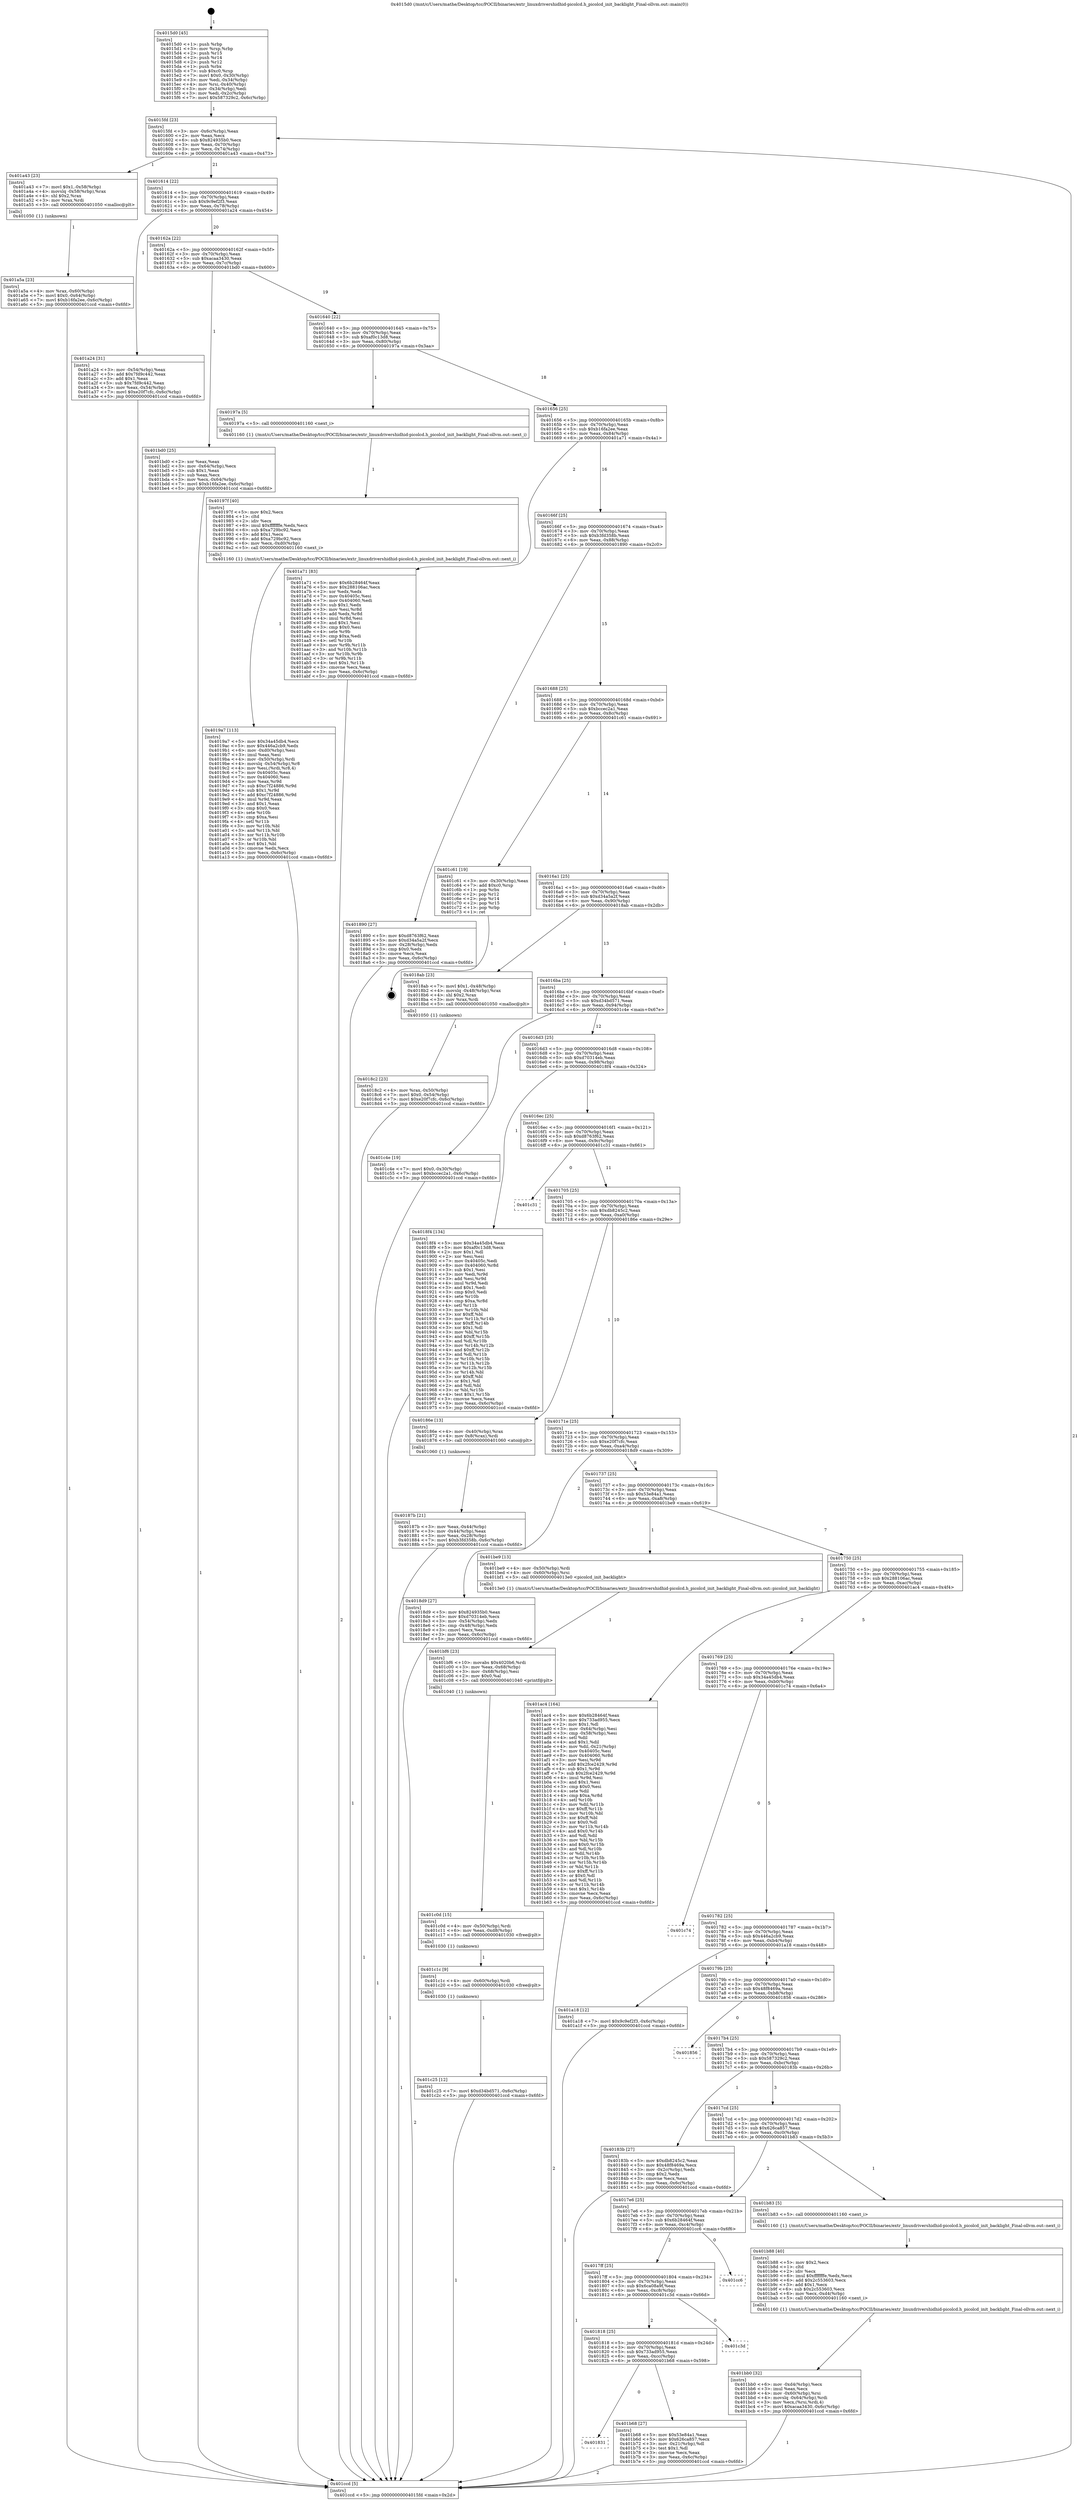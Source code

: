 digraph "0x4015d0" {
  label = "0x4015d0 (/mnt/c/Users/mathe/Desktop/tcc/POCII/binaries/extr_linuxdrivershidhid-picolcd.h_picolcd_init_backlight_Final-ollvm.out::main(0))"
  labelloc = "t"
  node[shape=record]

  Entry [label="",width=0.3,height=0.3,shape=circle,fillcolor=black,style=filled]
  "0x4015fd" [label="{
     0x4015fd [23]\l
     | [instrs]\l
     &nbsp;&nbsp;0x4015fd \<+3\>: mov -0x6c(%rbp),%eax\l
     &nbsp;&nbsp;0x401600 \<+2\>: mov %eax,%ecx\l
     &nbsp;&nbsp;0x401602 \<+6\>: sub $0x824935b0,%ecx\l
     &nbsp;&nbsp;0x401608 \<+3\>: mov %eax,-0x70(%rbp)\l
     &nbsp;&nbsp;0x40160b \<+3\>: mov %ecx,-0x74(%rbp)\l
     &nbsp;&nbsp;0x40160e \<+6\>: je 0000000000401a43 \<main+0x473\>\l
  }"]
  "0x401a43" [label="{
     0x401a43 [23]\l
     | [instrs]\l
     &nbsp;&nbsp;0x401a43 \<+7\>: movl $0x1,-0x58(%rbp)\l
     &nbsp;&nbsp;0x401a4a \<+4\>: movslq -0x58(%rbp),%rax\l
     &nbsp;&nbsp;0x401a4e \<+4\>: shl $0x2,%rax\l
     &nbsp;&nbsp;0x401a52 \<+3\>: mov %rax,%rdi\l
     &nbsp;&nbsp;0x401a55 \<+5\>: call 0000000000401050 \<malloc@plt\>\l
     | [calls]\l
     &nbsp;&nbsp;0x401050 \{1\} (unknown)\l
  }"]
  "0x401614" [label="{
     0x401614 [22]\l
     | [instrs]\l
     &nbsp;&nbsp;0x401614 \<+5\>: jmp 0000000000401619 \<main+0x49\>\l
     &nbsp;&nbsp;0x401619 \<+3\>: mov -0x70(%rbp),%eax\l
     &nbsp;&nbsp;0x40161c \<+5\>: sub $0x9c9ef2f3,%eax\l
     &nbsp;&nbsp;0x401621 \<+3\>: mov %eax,-0x78(%rbp)\l
     &nbsp;&nbsp;0x401624 \<+6\>: je 0000000000401a24 \<main+0x454\>\l
  }"]
  Exit [label="",width=0.3,height=0.3,shape=circle,fillcolor=black,style=filled,peripheries=2]
  "0x401a24" [label="{
     0x401a24 [31]\l
     | [instrs]\l
     &nbsp;&nbsp;0x401a24 \<+3\>: mov -0x54(%rbp),%eax\l
     &nbsp;&nbsp;0x401a27 \<+5\>: add $0x7fd9c442,%eax\l
     &nbsp;&nbsp;0x401a2c \<+3\>: add $0x1,%eax\l
     &nbsp;&nbsp;0x401a2f \<+5\>: sub $0x7fd9c442,%eax\l
     &nbsp;&nbsp;0x401a34 \<+3\>: mov %eax,-0x54(%rbp)\l
     &nbsp;&nbsp;0x401a37 \<+7\>: movl $0xe20f7cfc,-0x6c(%rbp)\l
     &nbsp;&nbsp;0x401a3e \<+5\>: jmp 0000000000401ccd \<main+0x6fd\>\l
  }"]
  "0x40162a" [label="{
     0x40162a [22]\l
     | [instrs]\l
     &nbsp;&nbsp;0x40162a \<+5\>: jmp 000000000040162f \<main+0x5f\>\l
     &nbsp;&nbsp;0x40162f \<+3\>: mov -0x70(%rbp),%eax\l
     &nbsp;&nbsp;0x401632 \<+5\>: sub $0xacaa3430,%eax\l
     &nbsp;&nbsp;0x401637 \<+3\>: mov %eax,-0x7c(%rbp)\l
     &nbsp;&nbsp;0x40163a \<+6\>: je 0000000000401bd0 \<main+0x600\>\l
  }"]
  "0x401c25" [label="{
     0x401c25 [12]\l
     | [instrs]\l
     &nbsp;&nbsp;0x401c25 \<+7\>: movl $0xd34bd571,-0x6c(%rbp)\l
     &nbsp;&nbsp;0x401c2c \<+5\>: jmp 0000000000401ccd \<main+0x6fd\>\l
  }"]
  "0x401bd0" [label="{
     0x401bd0 [25]\l
     | [instrs]\l
     &nbsp;&nbsp;0x401bd0 \<+2\>: xor %eax,%eax\l
     &nbsp;&nbsp;0x401bd2 \<+3\>: mov -0x64(%rbp),%ecx\l
     &nbsp;&nbsp;0x401bd5 \<+3\>: sub $0x1,%eax\l
     &nbsp;&nbsp;0x401bd8 \<+2\>: sub %eax,%ecx\l
     &nbsp;&nbsp;0x401bda \<+3\>: mov %ecx,-0x64(%rbp)\l
     &nbsp;&nbsp;0x401bdd \<+7\>: movl $0xb16fa2ee,-0x6c(%rbp)\l
     &nbsp;&nbsp;0x401be4 \<+5\>: jmp 0000000000401ccd \<main+0x6fd\>\l
  }"]
  "0x401640" [label="{
     0x401640 [22]\l
     | [instrs]\l
     &nbsp;&nbsp;0x401640 \<+5\>: jmp 0000000000401645 \<main+0x75\>\l
     &nbsp;&nbsp;0x401645 \<+3\>: mov -0x70(%rbp),%eax\l
     &nbsp;&nbsp;0x401648 \<+5\>: sub $0xaf0c13d8,%eax\l
     &nbsp;&nbsp;0x40164d \<+3\>: mov %eax,-0x80(%rbp)\l
     &nbsp;&nbsp;0x401650 \<+6\>: je 000000000040197a \<main+0x3aa\>\l
  }"]
  "0x401c1c" [label="{
     0x401c1c [9]\l
     | [instrs]\l
     &nbsp;&nbsp;0x401c1c \<+4\>: mov -0x60(%rbp),%rdi\l
     &nbsp;&nbsp;0x401c20 \<+5\>: call 0000000000401030 \<free@plt\>\l
     | [calls]\l
     &nbsp;&nbsp;0x401030 \{1\} (unknown)\l
  }"]
  "0x40197a" [label="{
     0x40197a [5]\l
     | [instrs]\l
     &nbsp;&nbsp;0x40197a \<+5\>: call 0000000000401160 \<next_i\>\l
     | [calls]\l
     &nbsp;&nbsp;0x401160 \{1\} (/mnt/c/Users/mathe/Desktop/tcc/POCII/binaries/extr_linuxdrivershidhid-picolcd.h_picolcd_init_backlight_Final-ollvm.out::next_i)\l
  }"]
  "0x401656" [label="{
     0x401656 [25]\l
     | [instrs]\l
     &nbsp;&nbsp;0x401656 \<+5\>: jmp 000000000040165b \<main+0x8b\>\l
     &nbsp;&nbsp;0x40165b \<+3\>: mov -0x70(%rbp),%eax\l
     &nbsp;&nbsp;0x40165e \<+5\>: sub $0xb16fa2ee,%eax\l
     &nbsp;&nbsp;0x401663 \<+6\>: mov %eax,-0x84(%rbp)\l
     &nbsp;&nbsp;0x401669 \<+6\>: je 0000000000401a71 \<main+0x4a1\>\l
  }"]
  "0x401c0d" [label="{
     0x401c0d [15]\l
     | [instrs]\l
     &nbsp;&nbsp;0x401c0d \<+4\>: mov -0x50(%rbp),%rdi\l
     &nbsp;&nbsp;0x401c11 \<+6\>: mov %eax,-0xd8(%rbp)\l
     &nbsp;&nbsp;0x401c17 \<+5\>: call 0000000000401030 \<free@plt\>\l
     | [calls]\l
     &nbsp;&nbsp;0x401030 \{1\} (unknown)\l
  }"]
  "0x401a71" [label="{
     0x401a71 [83]\l
     | [instrs]\l
     &nbsp;&nbsp;0x401a71 \<+5\>: mov $0x6b28464f,%eax\l
     &nbsp;&nbsp;0x401a76 \<+5\>: mov $0x288106ac,%ecx\l
     &nbsp;&nbsp;0x401a7b \<+2\>: xor %edx,%edx\l
     &nbsp;&nbsp;0x401a7d \<+7\>: mov 0x40405c,%esi\l
     &nbsp;&nbsp;0x401a84 \<+7\>: mov 0x404060,%edi\l
     &nbsp;&nbsp;0x401a8b \<+3\>: sub $0x1,%edx\l
     &nbsp;&nbsp;0x401a8e \<+3\>: mov %esi,%r8d\l
     &nbsp;&nbsp;0x401a91 \<+3\>: add %edx,%r8d\l
     &nbsp;&nbsp;0x401a94 \<+4\>: imul %r8d,%esi\l
     &nbsp;&nbsp;0x401a98 \<+3\>: and $0x1,%esi\l
     &nbsp;&nbsp;0x401a9b \<+3\>: cmp $0x0,%esi\l
     &nbsp;&nbsp;0x401a9e \<+4\>: sete %r9b\l
     &nbsp;&nbsp;0x401aa2 \<+3\>: cmp $0xa,%edi\l
     &nbsp;&nbsp;0x401aa5 \<+4\>: setl %r10b\l
     &nbsp;&nbsp;0x401aa9 \<+3\>: mov %r9b,%r11b\l
     &nbsp;&nbsp;0x401aac \<+3\>: and %r10b,%r11b\l
     &nbsp;&nbsp;0x401aaf \<+3\>: xor %r10b,%r9b\l
     &nbsp;&nbsp;0x401ab2 \<+3\>: or %r9b,%r11b\l
     &nbsp;&nbsp;0x401ab5 \<+4\>: test $0x1,%r11b\l
     &nbsp;&nbsp;0x401ab9 \<+3\>: cmovne %ecx,%eax\l
     &nbsp;&nbsp;0x401abc \<+3\>: mov %eax,-0x6c(%rbp)\l
     &nbsp;&nbsp;0x401abf \<+5\>: jmp 0000000000401ccd \<main+0x6fd\>\l
  }"]
  "0x40166f" [label="{
     0x40166f [25]\l
     | [instrs]\l
     &nbsp;&nbsp;0x40166f \<+5\>: jmp 0000000000401674 \<main+0xa4\>\l
     &nbsp;&nbsp;0x401674 \<+3\>: mov -0x70(%rbp),%eax\l
     &nbsp;&nbsp;0x401677 \<+5\>: sub $0xb3fd358b,%eax\l
     &nbsp;&nbsp;0x40167c \<+6\>: mov %eax,-0x88(%rbp)\l
     &nbsp;&nbsp;0x401682 \<+6\>: je 0000000000401890 \<main+0x2c0\>\l
  }"]
  "0x401bf6" [label="{
     0x401bf6 [23]\l
     | [instrs]\l
     &nbsp;&nbsp;0x401bf6 \<+10\>: movabs $0x4020b6,%rdi\l
     &nbsp;&nbsp;0x401c00 \<+3\>: mov %eax,-0x68(%rbp)\l
     &nbsp;&nbsp;0x401c03 \<+3\>: mov -0x68(%rbp),%esi\l
     &nbsp;&nbsp;0x401c06 \<+2\>: mov $0x0,%al\l
     &nbsp;&nbsp;0x401c08 \<+5\>: call 0000000000401040 \<printf@plt\>\l
     | [calls]\l
     &nbsp;&nbsp;0x401040 \{1\} (unknown)\l
  }"]
  "0x401890" [label="{
     0x401890 [27]\l
     | [instrs]\l
     &nbsp;&nbsp;0x401890 \<+5\>: mov $0xd8763f62,%eax\l
     &nbsp;&nbsp;0x401895 \<+5\>: mov $0xd34a5a2f,%ecx\l
     &nbsp;&nbsp;0x40189a \<+3\>: mov -0x28(%rbp),%edx\l
     &nbsp;&nbsp;0x40189d \<+3\>: cmp $0x0,%edx\l
     &nbsp;&nbsp;0x4018a0 \<+3\>: cmove %ecx,%eax\l
     &nbsp;&nbsp;0x4018a3 \<+3\>: mov %eax,-0x6c(%rbp)\l
     &nbsp;&nbsp;0x4018a6 \<+5\>: jmp 0000000000401ccd \<main+0x6fd\>\l
  }"]
  "0x401688" [label="{
     0x401688 [25]\l
     | [instrs]\l
     &nbsp;&nbsp;0x401688 \<+5\>: jmp 000000000040168d \<main+0xbd\>\l
     &nbsp;&nbsp;0x40168d \<+3\>: mov -0x70(%rbp),%eax\l
     &nbsp;&nbsp;0x401690 \<+5\>: sub $0xbccec2a1,%eax\l
     &nbsp;&nbsp;0x401695 \<+6\>: mov %eax,-0x8c(%rbp)\l
     &nbsp;&nbsp;0x40169b \<+6\>: je 0000000000401c61 \<main+0x691\>\l
  }"]
  "0x401bb0" [label="{
     0x401bb0 [32]\l
     | [instrs]\l
     &nbsp;&nbsp;0x401bb0 \<+6\>: mov -0xd4(%rbp),%ecx\l
     &nbsp;&nbsp;0x401bb6 \<+3\>: imul %eax,%ecx\l
     &nbsp;&nbsp;0x401bb9 \<+4\>: mov -0x60(%rbp),%rsi\l
     &nbsp;&nbsp;0x401bbd \<+4\>: movslq -0x64(%rbp),%rdi\l
     &nbsp;&nbsp;0x401bc1 \<+3\>: mov %ecx,(%rsi,%rdi,4)\l
     &nbsp;&nbsp;0x401bc4 \<+7\>: movl $0xacaa3430,-0x6c(%rbp)\l
     &nbsp;&nbsp;0x401bcb \<+5\>: jmp 0000000000401ccd \<main+0x6fd\>\l
  }"]
  "0x401c61" [label="{
     0x401c61 [19]\l
     | [instrs]\l
     &nbsp;&nbsp;0x401c61 \<+3\>: mov -0x30(%rbp),%eax\l
     &nbsp;&nbsp;0x401c64 \<+7\>: add $0xc0,%rsp\l
     &nbsp;&nbsp;0x401c6b \<+1\>: pop %rbx\l
     &nbsp;&nbsp;0x401c6c \<+2\>: pop %r12\l
     &nbsp;&nbsp;0x401c6e \<+2\>: pop %r14\l
     &nbsp;&nbsp;0x401c70 \<+2\>: pop %r15\l
     &nbsp;&nbsp;0x401c72 \<+1\>: pop %rbp\l
     &nbsp;&nbsp;0x401c73 \<+1\>: ret\l
  }"]
  "0x4016a1" [label="{
     0x4016a1 [25]\l
     | [instrs]\l
     &nbsp;&nbsp;0x4016a1 \<+5\>: jmp 00000000004016a6 \<main+0xd6\>\l
     &nbsp;&nbsp;0x4016a6 \<+3\>: mov -0x70(%rbp),%eax\l
     &nbsp;&nbsp;0x4016a9 \<+5\>: sub $0xd34a5a2f,%eax\l
     &nbsp;&nbsp;0x4016ae \<+6\>: mov %eax,-0x90(%rbp)\l
     &nbsp;&nbsp;0x4016b4 \<+6\>: je 00000000004018ab \<main+0x2db\>\l
  }"]
  "0x401b88" [label="{
     0x401b88 [40]\l
     | [instrs]\l
     &nbsp;&nbsp;0x401b88 \<+5\>: mov $0x2,%ecx\l
     &nbsp;&nbsp;0x401b8d \<+1\>: cltd\l
     &nbsp;&nbsp;0x401b8e \<+2\>: idiv %ecx\l
     &nbsp;&nbsp;0x401b90 \<+6\>: imul $0xfffffffe,%edx,%ecx\l
     &nbsp;&nbsp;0x401b96 \<+6\>: add $0x2c553603,%ecx\l
     &nbsp;&nbsp;0x401b9c \<+3\>: add $0x1,%ecx\l
     &nbsp;&nbsp;0x401b9f \<+6\>: sub $0x2c553603,%ecx\l
     &nbsp;&nbsp;0x401ba5 \<+6\>: mov %ecx,-0xd4(%rbp)\l
     &nbsp;&nbsp;0x401bab \<+5\>: call 0000000000401160 \<next_i\>\l
     | [calls]\l
     &nbsp;&nbsp;0x401160 \{1\} (/mnt/c/Users/mathe/Desktop/tcc/POCII/binaries/extr_linuxdrivershidhid-picolcd.h_picolcd_init_backlight_Final-ollvm.out::next_i)\l
  }"]
  "0x4018ab" [label="{
     0x4018ab [23]\l
     | [instrs]\l
     &nbsp;&nbsp;0x4018ab \<+7\>: movl $0x1,-0x48(%rbp)\l
     &nbsp;&nbsp;0x4018b2 \<+4\>: movslq -0x48(%rbp),%rax\l
     &nbsp;&nbsp;0x4018b6 \<+4\>: shl $0x2,%rax\l
     &nbsp;&nbsp;0x4018ba \<+3\>: mov %rax,%rdi\l
     &nbsp;&nbsp;0x4018bd \<+5\>: call 0000000000401050 \<malloc@plt\>\l
     | [calls]\l
     &nbsp;&nbsp;0x401050 \{1\} (unknown)\l
  }"]
  "0x4016ba" [label="{
     0x4016ba [25]\l
     | [instrs]\l
     &nbsp;&nbsp;0x4016ba \<+5\>: jmp 00000000004016bf \<main+0xef\>\l
     &nbsp;&nbsp;0x4016bf \<+3\>: mov -0x70(%rbp),%eax\l
     &nbsp;&nbsp;0x4016c2 \<+5\>: sub $0xd34bd571,%eax\l
     &nbsp;&nbsp;0x4016c7 \<+6\>: mov %eax,-0x94(%rbp)\l
     &nbsp;&nbsp;0x4016cd \<+6\>: je 0000000000401c4e \<main+0x67e\>\l
  }"]
  "0x401831" [label="{
     0x401831\l
  }", style=dashed]
  "0x401c4e" [label="{
     0x401c4e [19]\l
     | [instrs]\l
     &nbsp;&nbsp;0x401c4e \<+7\>: movl $0x0,-0x30(%rbp)\l
     &nbsp;&nbsp;0x401c55 \<+7\>: movl $0xbccec2a1,-0x6c(%rbp)\l
     &nbsp;&nbsp;0x401c5c \<+5\>: jmp 0000000000401ccd \<main+0x6fd\>\l
  }"]
  "0x4016d3" [label="{
     0x4016d3 [25]\l
     | [instrs]\l
     &nbsp;&nbsp;0x4016d3 \<+5\>: jmp 00000000004016d8 \<main+0x108\>\l
     &nbsp;&nbsp;0x4016d8 \<+3\>: mov -0x70(%rbp),%eax\l
     &nbsp;&nbsp;0x4016db \<+5\>: sub $0xd70314eb,%eax\l
     &nbsp;&nbsp;0x4016e0 \<+6\>: mov %eax,-0x98(%rbp)\l
     &nbsp;&nbsp;0x4016e6 \<+6\>: je 00000000004018f4 \<main+0x324\>\l
  }"]
  "0x401b68" [label="{
     0x401b68 [27]\l
     | [instrs]\l
     &nbsp;&nbsp;0x401b68 \<+5\>: mov $0x53e84a1,%eax\l
     &nbsp;&nbsp;0x401b6d \<+5\>: mov $0x626ca857,%ecx\l
     &nbsp;&nbsp;0x401b72 \<+3\>: mov -0x21(%rbp),%dl\l
     &nbsp;&nbsp;0x401b75 \<+3\>: test $0x1,%dl\l
     &nbsp;&nbsp;0x401b78 \<+3\>: cmovne %ecx,%eax\l
     &nbsp;&nbsp;0x401b7b \<+3\>: mov %eax,-0x6c(%rbp)\l
     &nbsp;&nbsp;0x401b7e \<+5\>: jmp 0000000000401ccd \<main+0x6fd\>\l
  }"]
  "0x4018f4" [label="{
     0x4018f4 [134]\l
     | [instrs]\l
     &nbsp;&nbsp;0x4018f4 \<+5\>: mov $0x34a45db4,%eax\l
     &nbsp;&nbsp;0x4018f9 \<+5\>: mov $0xaf0c13d8,%ecx\l
     &nbsp;&nbsp;0x4018fe \<+2\>: mov $0x1,%dl\l
     &nbsp;&nbsp;0x401900 \<+2\>: xor %esi,%esi\l
     &nbsp;&nbsp;0x401902 \<+7\>: mov 0x40405c,%edi\l
     &nbsp;&nbsp;0x401909 \<+8\>: mov 0x404060,%r8d\l
     &nbsp;&nbsp;0x401911 \<+3\>: sub $0x1,%esi\l
     &nbsp;&nbsp;0x401914 \<+3\>: mov %edi,%r9d\l
     &nbsp;&nbsp;0x401917 \<+3\>: add %esi,%r9d\l
     &nbsp;&nbsp;0x40191a \<+4\>: imul %r9d,%edi\l
     &nbsp;&nbsp;0x40191e \<+3\>: and $0x1,%edi\l
     &nbsp;&nbsp;0x401921 \<+3\>: cmp $0x0,%edi\l
     &nbsp;&nbsp;0x401924 \<+4\>: sete %r10b\l
     &nbsp;&nbsp;0x401928 \<+4\>: cmp $0xa,%r8d\l
     &nbsp;&nbsp;0x40192c \<+4\>: setl %r11b\l
     &nbsp;&nbsp;0x401930 \<+3\>: mov %r10b,%bl\l
     &nbsp;&nbsp;0x401933 \<+3\>: xor $0xff,%bl\l
     &nbsp;&nbsp;0x401936 \<+3\>: mov %r11b,%r14b\l
     &nbsp;&nbsp;0x401939 \<+4\>: xor $0xff,%r14b\l
     &nbsp;&nbsp;0x40193d \<+3\>: xor $0x1,%dl\l
     &nbsp;&nbsp;0x401940 \<+3\>: mov %bl,%r15b\l
     &nbsp;&nbsp;0x401943 \<+4\>: and $0xff,%r15b\l
     &nbsp;&nbsp;0x401947 \<+3\>: and %dl,%r10b\l
     &nbsp;&nbsp;0x40194a \<+3\>: mov %r14b,%r12b\l
     &nbsp;&nbsp;0x40194d \<+4\>: and $0xff,%r12b\l
     &nbsp;&nbsp;0x401951 \<+3\>: and %dl,%r11b\l
     &nbsp;&nbsp;0x401954 \<+3\>: or %r10b,%r15b\l
     &nbsp;&nbsp;0x401957 \<+3\>: or %r11b,%r12b\l
     &nbsp;&nbsp;0x40195a \<+3\>: xor %r12b,%r15b\l
     &nbsp;&nbsp;0x40195d \<+3\>: or %r14b,%bl\l
     &nbsp;&nbsp;0x401960 \<+3\>: xor $0xff,%bl\l
     &nbsp;&nbsp;0x401963 \<+3\>: or $0x1,%dl\l
     &nbsp;&nbsp;0x401966 \<+2\>: and %dl,%bl\l
     &nbsp;&nbsp;0x401968 \<+3\>: or %bl,%r15b\l
     &nbsp;&nbsp;0x40196b \<+4\>: test $0x1,%r15b\l
     &nbsp;&nbsp;0x40196f \<+3\>: cmovne %ecx,%eax\l
     &nbsp;&nbsp;0x401972 \<+3\>: mov %eax,-0x6c(%rbp)\l
     &nbsp;&nbsp;0x401975 \<+5\>: jmp 0000000000401ccd \<main+0x6fd\>\l
  }"]
  "0x4016ec" [label="{
     0x4016ec [25]\l
     | [instrs]\l
     &nbsp;&nbsp;0x4016ec \<+5\>: jmp 00000000004016f1 \<main+0x121\>\l
     &nbsp;&nbsp;0x4016f1 \<+3\>: mov -0x70(%rbp),%eax\l
     &nbsp;&nbsp;0x4016f4 \<+5\>: sub $0xd8763f62,%eax\l
     &nbsp;&nbsp;0x4016f9 \<+6\>: mov %eax,-0x9c(%rbp)\l
     &nbsp;&nbsp;0x4016ff \<+6\>: je 0000000000401c31 \<main+0x661\>\l
  }"]
  "0x401818" [label="{
     0x401818 [25]\l
     | [instrs]\l
     &nbsp;&nbsp;0x401818 \<+5\>: jmp 000000000040181d \<main+0x24d\>\l
     &nbsp;&nbsp;0x40181d \<+3\>: mov -0x70(%rbp),%eax\l
     &nbsp;&nbsp;0x401820 \<+5\>: sub $0x733ad955,%eax\l
     &nbsp;&nbsp;0x401825 \<+6\>: mov %eax,-0xcc(%rbp)\l
     &nbsp;&nbsp;0x40182b \<+6\>: je 0000000000401b68 \<main+0x598\>\l
  }"]
  "0x401c31" [label="{
     0x401c31\l
  }", style=dashed]
  "0x401705" [label="{
     0x401705 [25]\l
     | [instrs]\l
     &nbsp;&nbsp;0x401705 \<+5\>: jmp 000000000040170a \<main+0x13a\>\l
     &nbsp;&nbsp;0x40170a \<+3\>: mov -0x70(%rbp),%eax\l
     &nbsp;&nbsp;0x40170d \<+5\>: sub $0xdb8245c2,%eax\l
     &nbsp;&nbsp;0x401712 \<+6\>: mov %eax,-0xa0(%rbp)\l
     &nbsp;&nbsp;0x401718 \<+6\>: je 000000000040186e \<main+0x29e\>\l
  }"]
  "0x401c3d" [label="{
     0x401c3d\l
  }", style=dashed]
  "0x40186e" [label="{
     0x40186e [13]\l
     | [instrs]\l
     &nbsp;&nbsp;0x40186e \<+4\>: mov -0x40(%rbp),%rax\l
     &nbsp;&nbsp;0x401872 \<+4\>: mov 0x8(%rax),%rdi\l
     &nbsp;&nbsp;0x401876 \<+5\>: call 0000000000401060 \<atoi@plt\>\l
     | [calls]\l
     &nbsp;&nbsp;0x401060 \{1\} (unknown)\l
  }"]
  "0x40171e" [label="{
     0x40171e [25]\l
     | [instrs]\l
     &nbsp;&nbsp;0x40171e \<+5\>: jmp 0000000000401723 \<main+0x153\>\l
     &nbsp;&nbsp;0x401723 \<+3\>: mov -0x70(%rbp),%eax\l
     &nbsp;&nbsp;0x401726 \<+5\>: sub $0xe20f7cfc,%eax\l
     &nbsp;&nbsp;0x40172b \<+6\>: mov %eax,-0xa4(%rbp)\l
     &nbsp;&nbsp;0x401731 \<+6\>: je 00000000004018d9 \<main+0x309\>\l
  }"]
  "0x4017ff" [label="{
     0x4017ff [25]\l
     | [instrs]\l
     &nbsp;&nbsp;0x4017ff \<+5\>: jmp 0000000000401804 \<main+0x234\>\l
     &nbsp;&nbsp;0x401804 \<+3\>: mov -0x70(%rbp),%eax\l
     &nbsp;&nbsp;0x401807 \<+5\>: sub $0x6ca08a9f,%eax\l
     &nbsp;&nbsp;0x40180c \<+6\>: mov %eax,-0xc8(%rbp)\l
     &nbsp;&nbsp;0x401812 \<+6\>: je 0000000000401c3d \<main+0x66d\>\l
  }"]
  "0x4018d9" [label="{
     0x4018d9 [27]\l
     | [instrs]\l
     &nbsp;&nbsp;0x4018d9 \<+5\>: mov $0x824935b0,%eax\l
     &nbsp;&nbsp;0x4018de \<+5\>: mov $0xd70314eb,%ecx\l
     &nbsp;&nbsp;0x4018e3 \<+3\>: mov -0x54(%rbp),%edx\l
     &nbsp;&nbsp;0x4018e6 \<+3\>: cmp -0x48(%rbp),%edx\l
     &nbsp;&nbsp;0x4018e9 \<+3\>: cmovl %ecx,%eax\l
     &nbsp;&nbsp;0x4018ec \<+3\>: mov %eax,-0x6c(%rbp)\l
     &nbsp;&nbsp;0x4018ef \<+5\>: jmp 0000000000401ccd \<main+0x6fd\>\l
  }"]
  "0x401737" [label="{
     0x401737 [25]\l
     | [instrs]\l
     &nbsp;&nbsp;0x401737 \<+5\>: jmp 000000000040173c \<main+0x16c\>\l
     &nbsp;&nbsp;0x40173c \<+3\>: mov -0x70(%rbp),%eax\l
     &nbsp;&nbsp;0x40173f \<+5\>: sub $0x53e84a1,%eax\l
     &nbsp;&nbsp;0x401744 \<+6\>: mov %eax,-0xa8(%rbp)\l
     &nbsp;&nbsp;0x40174a \<+6\>: je 0000000000401be9 \<main+0x619\>\l
  }"]
  "0x401cc6" [label="{
     0x401cc6\l
  }", style=dashed]
  "0x401be9" [label="{
     0x401be9 [13]\l
     | [instrs]\l
     &nbsp;&nbsp;0x401be9 \<+4\>: mov -0x50(%rbp),%rdi\l
     &nbsp;&nbsp;0x401bed \<+4\>: mov -0x60(%rbp),%rsi\l
     &nbsp;&nbsp;0x401bf1 \<+5\>: call 00000000004013e0 \<picolcd_init_backlight\>\l
     | [calls]\l
     &nbsp;&nbsp;0x4013e0 \{1\} (/mnt/c/Users/mathe/Desktop/tcc/POCII/binaries/extr_linuxdrivershidhid-picolcd.h_picolcd_init_backlight_Final-ollvm.out::picolcd_init_backlight)\l
  }"]
  "0x401750" [label="{
     0x401750 [25]\l
     | [instrs]\l
     &nbsp;&nbsp;0x401750 \<+5\>: jmp 0000000000401755 \<main+0x185\>\l
     &nbsp;&nbsp;0x401755 \<+3\>: mov -0x70(%rbp),%eax\l
     &nbsp;&nbsp;0x401758 \<+5\>: sub $0x288106ac,%eax\l
     &nbsp;&nbsp;0x40175d \<+6\>: mov %eax,-0xac(%rbp)\l
     &nbsp;&nbsp;0x401763 \<+6\>: je 0000000000401ac4 \<main+0x4f4\>\l
  }"]
  "0x4017e6" [label="{
     0x4017e6 [25]\l
     | [instrs]\l
     &nbsp;&nbsp;0x4017e6 \<+5\>: jmp 00000000004017eb \<main+0x21b\>\l
     &nbsp;&nbsp;0x4017eb \<+3\>: mov -0x70(%rbp),%eax\l
     &nbsp;&nbsp;0x4017ee \<+5\>: sub $0x6b28464f,%eax\l
     &nbsp;&nbsp;0x4017f3 \<+6\>: mov %eax,-0xc4(%rbp)\l
     &nbsp;&nbsp;0x4017f9 \<+6\>: je 0000000000401cc6 \<main+0x6f6\>\l
  }"]
  "0x401ac4" [label="{
     0x401ac4 [164]\l
     | [instrs]\l
     &nbsp;&nbsp;0x401ac4 \<+5\>: mov $0x6b28464f,%eax\l
     &nbsp;&nbsp;0x401ac9 \<+5\>: mov $0x733ad955,%ecx\l
     &nbsp;&nbsp;0x401ace \<+2\>: mov $0x1,%dl\l
     &nbsp;&nbsp;0x401ad0 \<+3\>: mov -0x64(%rbp),%esi\l
     &nbsp;&nbsp;0x401ad3 \<+3\>: cmp -0x58(%rbp),%esi\l
     &nbsp;&nbsp;0x401ad6 \<+4\>: setl %dil\l
     &nbsp;&nbsp;0x401ada \<+4\>: and $0x1,%dil\l
     &nbsp;&nbsp;0x401ade \<+4\>: mov %dil,-0x21(%rbp)\l
     &nbsp;&nbsp;0x401ae2 \<+7\>: mov 0x40405c,%esi\l
     &nbsp;&nbsp;0x401ae9 \<+8\>: mov 0x404060,%r8d\l
     &nbsp;&nbsp;0x401af1 \<+3\>: mov %esi,%r9d\l
     &nbsp;&nbsp;0x401af4 \<+7\>: add $0x2fce2429,%r9d\l
     &nbsp;&nbsp;0x401afb \<+4\>: sub $0x1,%r9d\l
     &nbsp;&nbsp;0x401aff \<+7\>: sub $0x2fce2429,%r9d\l
     &nbsp;&nbsp;0x401b06 \<+4\>: imul %r9d,%esi\l
     &nbsp;&nbsp;0x401b0a \<+3\>: and $0x1,%esi\l
     &nbsp;&nbsp;0x401b0d \<+3\>: cmp $0x0,%esi\l
     &nbsp;&nbsp;0x401b10 \<+4\>: sete %dil\l
     &nbsp;&nbsp;0x401b14 \<+4\>: cmp $0xa,%r8d\l
     &nbsp;&nbsp;0x401b18 \<+4\>: setl %r10b\l
     &nbsp;&nbsp;0x401b1c \<+3\>: mov %dil,%r11b\l
     &nbsp;&nbsp;0x401b1f \<+4\>: xor $0xff,%r11b\l
     &nbsp;&nbsp;0x401b23 \<+3\>: mov %r10b,%bl\l
     &nbsp;&nbsp;0x401b26 \<+3\>: xor $0xff,%bl\l
     &nbsp;&nbsp;0x401b29 \<+3\>: xor $0x0,%dl\l
     &nbsp;&nbsp;0x401b2c \<+3\>: mov %r11b,%r14b\l
     &nbsp;&nbsp;0x401b2f \<+4\>: and $0x0,%r14b\l
     &nbsp;&nbsp;0x401b33 \<+3\>: and %dl,%dil\l
     &nbsp;&nbsp;0x401b36 \<+3\>: mov %bl,%r15b\l
     &nbsp;&nbsp;0x401b39 \<+4\>: and $0x0,%r15b\l
     &nbsp;&nbsp;0x401b3d \<+3\>: and %dl,%r10b\l
     &nbsp;&nbsp;0x401b40 \<+3\>: or %dil,%r14b\l
     &nbsp;&nbsp;0x401b43 \<+3\>: or %r10b,%r15b\l
     &nbsp;&nbsp;0x401b46 \<+3\>: xor %r15b,%r14b\l
     &nbsp;&nbsp;0x401b49 \<+3\>: or %bl,%r11b\l
     &nbsp;&nbsp;0x401b4c \<+4\>: xor $0xff,%r11b\l
     &nbsp;&nbsp;0x401b50 \<+3\>: or $0x0,%dl\l
     &nbsp;&nbsp;0x401b53 \<+3\>: and %dl,%r11b\l
     &nbsp;&nbsp;0x401b56 \<+3\>: or %r11b,%r14b\l
     &nbsp;&nbsp;0x401b59 \<+4\>: test $0x1,%r14b\l
     &nbsp;&nbsp;0x401b5d \<+3\>: cmovne %ecx,%eax\l
     &nbsp;&nbsp;0x401b60 \<+3\>: mov %eax,-0x6c(%rbp)\l
     &nbsp;&nbsp;0x401b63 \<+5\>: jmp 0000000000401ccd \<main+0x6fd\>\l
  }"]
  "0x401769" [label="{
     0x401769 [25]\l
     | [instrs]\l
     &nbsp;&nbsp;0x401769 \<+5\>: jmp 000000000040176e \<main+0x19e\>\l
     &nbsp;&nbsp;0x40176e \<+3\>: mov -0x70(%rbp),%eax\l
     &nbsp;&nbsp;0x401771 \<+5\>: sub $0x34a45db4,%eax\l
     &nbsp;&nbsp;0x401776 \<+6\>: mov %eax,-0xb0(%rbp)\l
     &nbsp;&nbsp;0x40177c \<+6\>: je 0000000000401c74 \<main+0x6a4\>\l
  }"]
  "0x401b83" [label="{
     0x401b83 [5]\l
     | [instrs]\l
     &nbsp;&nbsp;0x401b83 \<+5\>: call 0000000000401160 \<next_i\>\l
     | [calls]\l
     &nbsp;&nbsp;0x401160 \{1\} (/mnt/c/Users/mathe/Desktop/tcc/POCII/binaries/extr_linuxdrivershidhid-picolcd.h_picolcd_init_backlight_Final-ollvm.out::next_i)\l
  }"]
  "0x401c74" [label="{
     0x401c74\l
  }", style=dashed]
  "0x401782" [label="{
     0x401782 [25]\l
     | [instrs]\l
     &nbsp;&nbsp;0x401782 \<+5\>: jmp 0000000000401787 \<main+0x1b7\>\l
     &nbsp;&nbsp;0x401787 \<+3\>: mov -0x70(%rbp),%eax\l
     &nbsp;&nbsp;0x40178a \<+5\>: sub $0x446a2cb9,%eax\l
     &nbsp;&nbsp;0x40178f \<+6\>: mov %eax,-0xb4(%rbp)\l
     &nbsp;&nbsp;0x401795 \<+6\>: je 0000000000401a18 \<main+0x448\>\l
  }"]
  "0x401a5a" [label="{
     0x401a5a [23]\l
     | [instrs]\l
     &nbsp;&nbsp;0x401a5a \<+4\>: mov %rax,-0x60(%rbp)\l
     &nbsp;&nbsp;0x401a5e \<+7\>: movl $0x0,-0x64(%rbp)\l
     &nbsp;&nbsp;0x401a65 \<+7\>: movl $0xb16fa2ee,-0x6c(%rbp)\l
     &nbsp;&nbsp;0x401a6c \<+5\>: jmp 0000000000401ccd \<main+0x6fd\>\l
  }"]
  "0x401a18" [label="{
     0x401a18 [12]\l
     | [instrs]\l
     &nbsp;&nbsp;0x401a18 \<+7\>: movl $0x9c9ef2f3,-0x6c(%rbp)\l
     &nbsp;&nbsp;0x401a1f \<+5\>: jmp 0000000000401ccd \<main+0x6fd\>\l
  }"]
  "0x40179b" [label="{
     0x40179b [25]\l
     | [instrs]\l
     &nbsp;&nbsp;0x40179b \<+5\>: jmp 00000000004017a0 \<main+0x1d0\>\l
     &nbsp;&nbsp;0x4017a0 \<+3\>: mov -0x70(%rbp),%eax\l
     &nbsp;&nbsp;0x4017a3 \<+5\>: sub $0x48f8469a,%eax\l
     &nbsp;&nbsp;0x4017a8 \<+6\>: mov %eax,-0xb8(%rbp)\l
     &nbsp;&nbsp;0x4017ae \<+6\>: je 0000000000401856 \<main+0x286\>\l
  }"]
  "0x4019a7" [label="{
     0x4019a7 [113]\l
     | [instrs]\l
     &nbsp;&nbsp;0x4019a7 \<+5\>: mov $0x34a45db4,%ecx\l
     &nbsp;&nbsp;0x4019ac \<+5\>: mov $0x446a2cb9,%edx\l
     &nbsp;&nbsp;0x4019b1 \<+6\>: mov -0xd0(%rbp),%esi\l
     &nbsp;&nbsp;0x4019b7 \<+3\>: imul %eax,%esi\l
     &nbsp;&nbsp;0x4019ba \<+4\>: mov -0x50(%rbp),%rdi\l
     &nbsp;&nbsp;0x4019be \<+4\>: movslq -0x54(%rbp),%r8\l
     &nbsp;&nbsp;0x4019c2 \<+4\>: mov %esi,(%rdi,%r8,4)\l
     &nbsp;&nbsp;0x4019c6 \<+7\>: mov 0x40405c,%eax\l
     &nbsp;&nbsp;0x4019cd \<+7\>: mov 0x404060,%esi\l
     &nbsp;&nbsp;0x4019d4 \<+3\>: mov %eax,%r9d\l
     &nbsp;&nbsp;0x4019d7 \<+7\>: sub $0xc7f24886,%r9d\l
     &nbsp;&nbsp;0x4019de \<+4\>: sub $0x1,%r9d\l
     &nbsp;&nbsp;0x4019e2 \<+7\>: add $0xc7f24886,%r9d\l
     &nbsp;&nbsp;0x4019e9 \<+4\>: imul %r9d,%eax\l
     &nbsp;&nbsp;0x4019ed \<+3\>: and $0x1,%eax\l
     &nbsp;&nbsp;0x4019f0 \<+3\>: cmp $0x0,%eax\l
     &nbsp;&nbsp;0x4019f3 \<+4\>: sete %r10b\l
     &nbsp;&nbsp;0x4019f7 \<+3\>: cmp $0xa,%esi\l
     &nbsp;&nbsp;0x4019fa \<+4\>: setl %r11b\l
     &nbsp;&nbsp;0x4019fe \<+3\>: mov %r10b,%bl\l
     &nbsp;&nbsp;0x401a01 \<+3\>: and %r11b,%bl\l
     &nbsp;&nbsp;0x401a04 \<+3\>: xor %r11b,%r10b\l
     &nbsp;&nbsp;0x401a07 \<+3\>: or %r10b,%bl\l
     &nbsp;&nbsp;0x401a0a \<+3\>: test $0x1,%bl\l
     &nbsp;&nbsp;0x401a0d \<+3\>: cmovne %edx,%ecx\l
     &nbsp;&nbsp;0x401a10 \<+3\>: mov %ecx,-0x6c(%rbp)\l
     &nbsp;&nbsp;0x401a13 \<+5\>: jmp 0000000000401ccd \<main+0x6fd\>\l
  }"]
  "0x401856" [label="{
     0x401856\l
  }", style=dashed]
  "0x4017b4" [label="{
     0x4017b4 [25]\l
     | [instrs]\l
     &nbsp;&nbsp;0x4017b4 \<+5\>: jmp 00000000004017b9 \<main+0x1e9\>\l
     &nbsp;&nbsp;0x4017b9 \<+3\>: mov -0x70(%rbp),%eax\l
     &nbsp;&nbsp;0x4017bc \<+5\>: sub $0x587329c2,%eax\l
     &nbsp;&nbsp;0x4017c1 \<+6\>: mov %eax,-0xbc(%rbp)\l
     &nbsp;&nbsp;0x4017c7 \<+6\>: je 000000000040183b \<main+0x26b\>\l
  }"]
  "0x40197f" [label="{
     0x40197f [40]\l
     | [instrs]\l
     &nbsp;&nbsp;0x40197f \<+5\>: mov $0x2,%ecx\l
     &nbsp;&nbsp;0x401984 \<+1\>: cltd\l
     &nbsp;&nbsp;0x401985 \<+2\>: idiv %ecx\l
     &nbsp;&nbsp;0x401987 \<+6\>: imul $0xfffffffe,%edx,%ecx\l
     &nbsp;&nbsp;0x40198d \<+6\>: sub $0xa729bc92,%ecx\l
     &nbsp;&nbsp;0x401993 \<+3\>: add $0x1,%ecx\l
     &nbsp;&nbsp;0x401996 \<+6\>: add $0xa729bc92,%ecx\l
     &nbsp;&nbsp;0x40199c \<+6\>: mov %ecx,-0xd0(%rbp)\l
     &nbsp;&nbsp;0x4019a2 \<+5\>: call 0000000000401160 \<next_i\>\l
     | [calls]\l
     &nbsp;&nbsp;0x401160 \{1\} (/mnt/c/Users/mathe/Desktop/tcc/POCII/binaries/extr_linuxdrivershidhid-picolcd.h_picolcd_init_backlight_Final-ollvm.out::next_i)\l
  }"]
  "0x40183b" [label="{
     0x40183b [27]\l
     | [instrs]\l
     &nbsp;&nbsp;0x40183b \<+5\>: mov $0xdb8245c2,%eax\l
     &nbsp;&nbsp;0x401840 \<+5\>: mov $0x48f8469a,%ecx\l
     &nbsp;&nbsp;0x401845 \<+3\>: mov -0x2c(%rbp),%edx\l
     &nbsp;&nbsp;0x401848 \<+3\>: cmp $0x2,%edx\l
     &nbsp;&nbsp;0x40184b \<+3\>: cmovne %ecx,%eax\l
     &nbsp;&nbsp;0x40184e \<+3\>: mov %eax,-0x6c(%rbp)\l
     &nbsp;&nbsp;0x401851 \<+5\>: jmp 0000000000401ccd \<main+0x6fd\>\l
  }"]
  "0x4017cd" [label="{
     0x4017cd [25]\l
     | [instrs]\l
     &nbsp;&nbsp;0x4017cd \<+5\>: jmp 00000000004017d2 \<main+0x202\>\l
     &nbsp;&nbsp;0x4017d2 \<+3\>: mov -0x70(%rbp),%eax\l
     &nbsp;&nbsp;0x4017d5 \<+5\>: sub $0x626ca857,%eax\l
     &nbsp;&nbsp;0x4017da \<+6\>: mov %eax,-0xc0(%rbp)\l
     &nbsp;&nbsp;0x4017e0 \<+6\>: je 0000000000401b83 \<main+0x5b3\>\l
  }"]
  "0x401ccd" [label="{
     0x401ccd [5]\l
     | [instrs]\l
     &nbsp;&nbsp;0x401ccd \<+5\>: jmp 00000000004015fd \<main+0x2d\>\l
  }"]
  "0x4015d0" [label="{
     0x4015d0 [45]\l
     | [instrs]\l
     &nbsp;&nbsp;0x4015d0 \<+1\>: push %rbp\l
     &nbsp;&nbsp;0x4015d1 \<+3\>: mov %rsp,%rbp\l
     &nbsp;&nbsp;0x4015d4 \<+2\>: push %r15\l
     &nbsp;&nbsp;0x4015d6 \<+2\>: push %r14\l
     &nbsp;&nbsp;0x4015d8 \<+2\>: push %r12\l
     &nbsp;&nbsp;0x4015da \<+1\>: push %rbx\l
     &nbsp;&nbsp;0x4015db \<+7\>: sub $0xc0,%rsp\l
     &nbsp;&nbsp;0x4015e2 \<+7\>: movl $0x0,-0x30(%rbp)\l
     &nbsp;&nbsp;0x4015e9 \<+3\>: mov %edi,-0x34(%rbp)\l
     &nbsp;&nbsp;0x4015ec \<+4\>: mov %rsi,-0x40(%rbp)\l
     &nbsp;&nbsp;0x4015f0 \<+3\>: mov -0x34(%rbp),%edi\l
     &nbsp;&nbsp;0x4015f3 \<+3\>: mov %edi,-0x2c(%rbp)\l
     &nbsp;&nbsp;0x4015f6 \<+7\>: movl $0x587329c2,-0x6c(%rbp)\l
  }"]
  "0x40187b" [label="{
     0x40187b [21]\l
     | [instrs]\l
     &nbsp;&nbsp;0x40187b \<+3\>: mov %eax,-0x44(%rbp)\l
     &nbsp;&nbsp;0x40187e \<+3\>: mov -0x44(%rbp),%eax\l
     &nbsp;&nbsp;0x401881 \<+3\>: mov %eax,-0x28(%rbp)\l
     &nbsp;&nbsp;0x401884 \<+7\>: movl $0xb3fd358b,-0x6c(%rbp)\l
     &nbsp;&nbsp;0x40188b \<+5\>: jmp 0000000000401ccd \<main+0x6fd\>\l
  }"]
  "0x4018c2" [label="{
     0x4018c2 [23]\l
     | [instrs]\l
     &nbsp;&nbsp;0x4018c2 \<+4\>: mov %rax,-0x50(%rbp)\l
     &nbsp;&nbsp;0x4018c6 \<+7\>: movl $0x0,-0x54(%rbp)\l
     &nbsp;&nbsp;0x4018cd \<+7\>: movl $0xe20f7cfc,-0x6c(%rbp)\l
     &nbsp;&nbsp;0x4018d4 \<+5\>: jmp 0000000000401ccd \<main+0x6fd\>\l
  }"]
  Entry -> "0x4015d0" [label=" 1"]
  "0x4015fd" -> "0x401a43" [label=" 1"]
  "0x4015fd" -> "0x401614" [label=" 21"]
  "0x401c61" -> Exit [label=" 1"]
  "0x401614" -> "0x401a24" [label=" 1"]
  "0x401614" -> "0x40162a" [label=" 20"]
  "0x401c4e" -> "0x401ccd" [label=" 1"]
  "0x40162a" -> "0x401bd0" [label=" 1"]
  "0x40162a" -> "0x401640" [label=" 19"]
  "0x401c25" -> "0x401ccd" [label=" 1"]
  "0x401640" -> "0x40197a" [label=" 1"]
  "0x401640" -> "0x401656" [label=" 18"]
  "0x401c1c" -> "0x401c25" [label=" 1"]
  "0x401656" -> "0x401a71" [label=" 2"]
  "0x401656" -> "0x40166f" [label=" 16"]
  "0x401c0d" -> "0x401c1c" [label=" 1"]
  "0x40166f" -> "0x401890" [label=" 1"]
  "0x40166f" -> "0x401688" [label=" 15"]
  "0x401bf6" -> "0x401c0d" [label=" 1"]
  "0x401688" -> "0x401c61" [label=" 1"]
  "0x401688" -> "0x4016a1" [label=" 14"]
  "0x401be9" -> "0x401bf6" [label=" 1"]
  "0x4016a1" -> "0x4018ab" [label=" 1"]
  "0x4016a1" -> "0x4016ba" [label=" 13"]
  "0x401bd0" -> "0x401ccd" [label=" 1"]
  "0x4016ba" -> "0x401c4e" [label=" 1"]
  "0x4016ba" -> "0x4016d3" [label=" 12"]
  "0x401bb0" -> "0x401ccd" [label=" 1"]
  "0x4016d3" -> "0x4018f4" [label=" 1"]
  "0x4016d3" -> "0x4016ec" [label=" 11"]
  "0x401b88" -> "0x401bb0" [label=" 1"]
  "0x4016ec" -> "0x401c31" [label=" 0"]
  "0x4016ec" -> "0x401705" [label=" 11"]
  "0x401b68" -> "0x401ccd" [label=" 2"]
  "0x401705" -> "0x40186e" [label=" 1"]
  "0x401705" -> "0x40171e" [label=" 10"]
  "0x401818" -> "0x401831" [label=" 0"]
  "0x40171e" -> "0x4018d9" [label=" 2"]
  "0x40171e" -> "0x401737" [label=" 8"]
  "0x401b83" -> "0x401b88" [label=" 1"]
  "0x401737" -> "0x401be9" [label=" 1"]
  "0x401737" -> "0x401750" [label=" 7"]
  "0x4017ff" -> "0x401818" [label=" 2"]
  "0x401750" -> "0x401ac4" [label=" 2"]
  "0x401750" -> "0x401769" [label=" 5"]
  "0x401818" -> "0x401b68" [label=" 2"]
  "0x401769" -> "0x401c74" [label=" 0"]
  "0x401769" -> "0x401782" [label=" 5"]
  "0x4017e6" -> "0x4017ff" [label=" 2"]
  "0x401782" -> "0x401a18" [label=" 1"]
  "0x401782" -> "0x40179b" [label=" 4"]
  "0x4017ff" -> "0x401c3d" [label=" 0"]
  "0x40179b" -> "0x401856" [label=" 0"]
  "0x40179b" -> "0x4017b4" [label=" 4"]
  "0x4017cd" -> "0x4017e6" [label=" 2"]
  "0x4017b4" -> "0x40183b" [label=" 1"]
  "0x4017b4" -> "0x4017cd" [label=" 3"]
  "0x40183b" -> "0x401ccd" [label=" 1"]
  "0x4015d0" -> "0x4015fd" [label=" 1"]
  "0x401ccd" -> "0x4015fd" [label=" 21"]
  "0x40186e" -> "0x40187b" [label=" 1"]
  "0x40187b" -> "0x401ccd" [label=" 1"]
  "0x401890" -> "0x401ccd" [label=" 1"]
  "0x4018ab" -> "0x4018c2" [label=" 1"]
  "0x4018c2" -> "0x401ccd" [label=" 1"]
  "0x4018d9" -> "0x401ccd" [label=" 2"]
  "0x4018f4" -> "0x401ccd" [label=" 1"]
  "0x40197a" -> "0x40197f" [label=" 1"]
  "0x40197f" -> "0x4019a7" [label=" 1"]
  "0x4019a7" -> "0x401ccd" [label=" 1"]
  "0x401a18" -> "0x401ccd" [label=" 1"]
  "0x401a24" -> "0x401ccd" [label=" 1"]
  "0x401a43" -> "0x401a5a" [label=" 1"]
  "0x401a5a" -> "0x401ccd" [label=" 1"]
  "0x401a71" -> "0x401ccd" [label=" 2"]
  "0x401ac4" -> "0x401ccd" [label=" 2"]
  "0x4017e6" -> "0x401cc6" [label=" 0"]
  "0x4017cd" -> "0x401b83" [label=" 1"]
}

